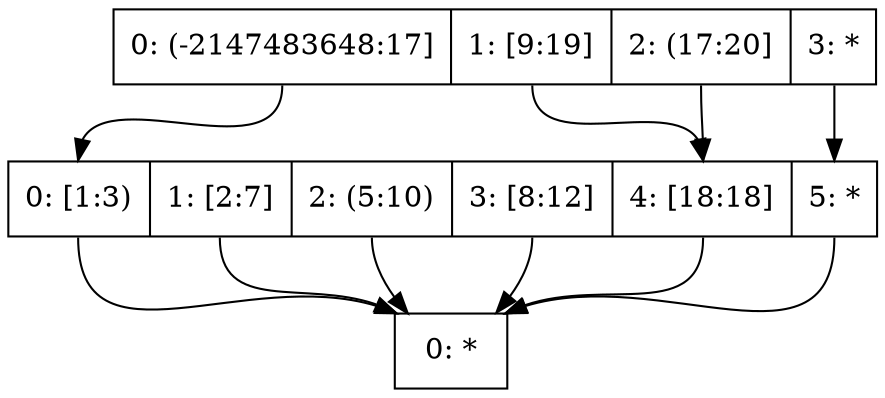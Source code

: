 digraph LayeredContainmentList {
	node [shape=record];

	layer0 [label="<n0> 0: (-2147483648:17]|<n1> 1: [9:19]|<n2> 2: (17:20]|<n3> 3: *"];
	layer0:n0 -> layer1:n0;
	layer0:n1 -> layer1:n4;
	layer0:n2 -> layer1:n4;
	layer0:n3 -> layer1:n5;
	
	layer1 [label="<n0> 0: [1:3)|<n1> 1: [2:7]|<n2> 2: (5:10)|<n3> 3: [8:12]|<n4> 4: [18:18]|<n5> 5: *"];
	layer1:n0 -> layer2:n0;
	layer1:n1 -> layer2:n0;
	layer1:n2 -> layer2:n0;
	layer1:n3 -> layer2:n0;
	layer1:n4 -> layer2:n0;
	layer1:n5 -> layer2:n0;
	
	layer2 [label="<n0> 0: *"];
}

